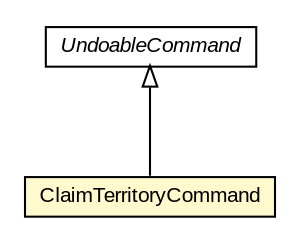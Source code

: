 #!/usr/local/bin/dot
#
# Class diagram 
# Generated by UMLGraph version R5_6 (http://www.umlgraph.org/)
#

digraph G {
	edge [fontname="arial",fontsize=10,labelfontname="arial",labelfontsize=10];
	node [fontname="arial",fontsize=10,shape=plaintext];
	nodesep=0.25;
	ranksep=0.5;
	// ClaimTerritoryCommand
	c74 [label=<<table title="ClaimTerritoryCommand" border="0" cellborder="1" cellspacing="0" cellpadding="2" port="p" bgcolor="lemonChiffon" href="./ClaimTerritoryCommand.html">
		<tr><td><table border="0" cellspacing="0" cellpadding="1">
<tr><td align="center" balign="center"> ClaimTerritoryCommand </td></tr>
		</table></td></tr>
		</table>>, URL="./ClaimTerritoryCommand.html", fontname="arial", fontcolor="black", fontsize=10.0];
	// UndoableCommand
	c89 [label=<<table title="UndoableCommand" border="0" cellborder="1" cellspacing="0" cellpadding="2" port="p" href="./UndoableCommand.html">
		<tr><td><table border="0" cellspacing="0" cellpadding="1">
<tr><td align="center" balign="center"><font face="arial italic"> UndoableCommand </font></td></tr>
		</table></td></tr>
		</table>>, URL="./UndoableCommand.html", fontname="arial", fontcolor="black", fontsize=10.0];
	//ClaimTerritoryCommand extends UndoableCommand
	c89:p -> c74:p [dir=back,arrowtail=empty];
}

